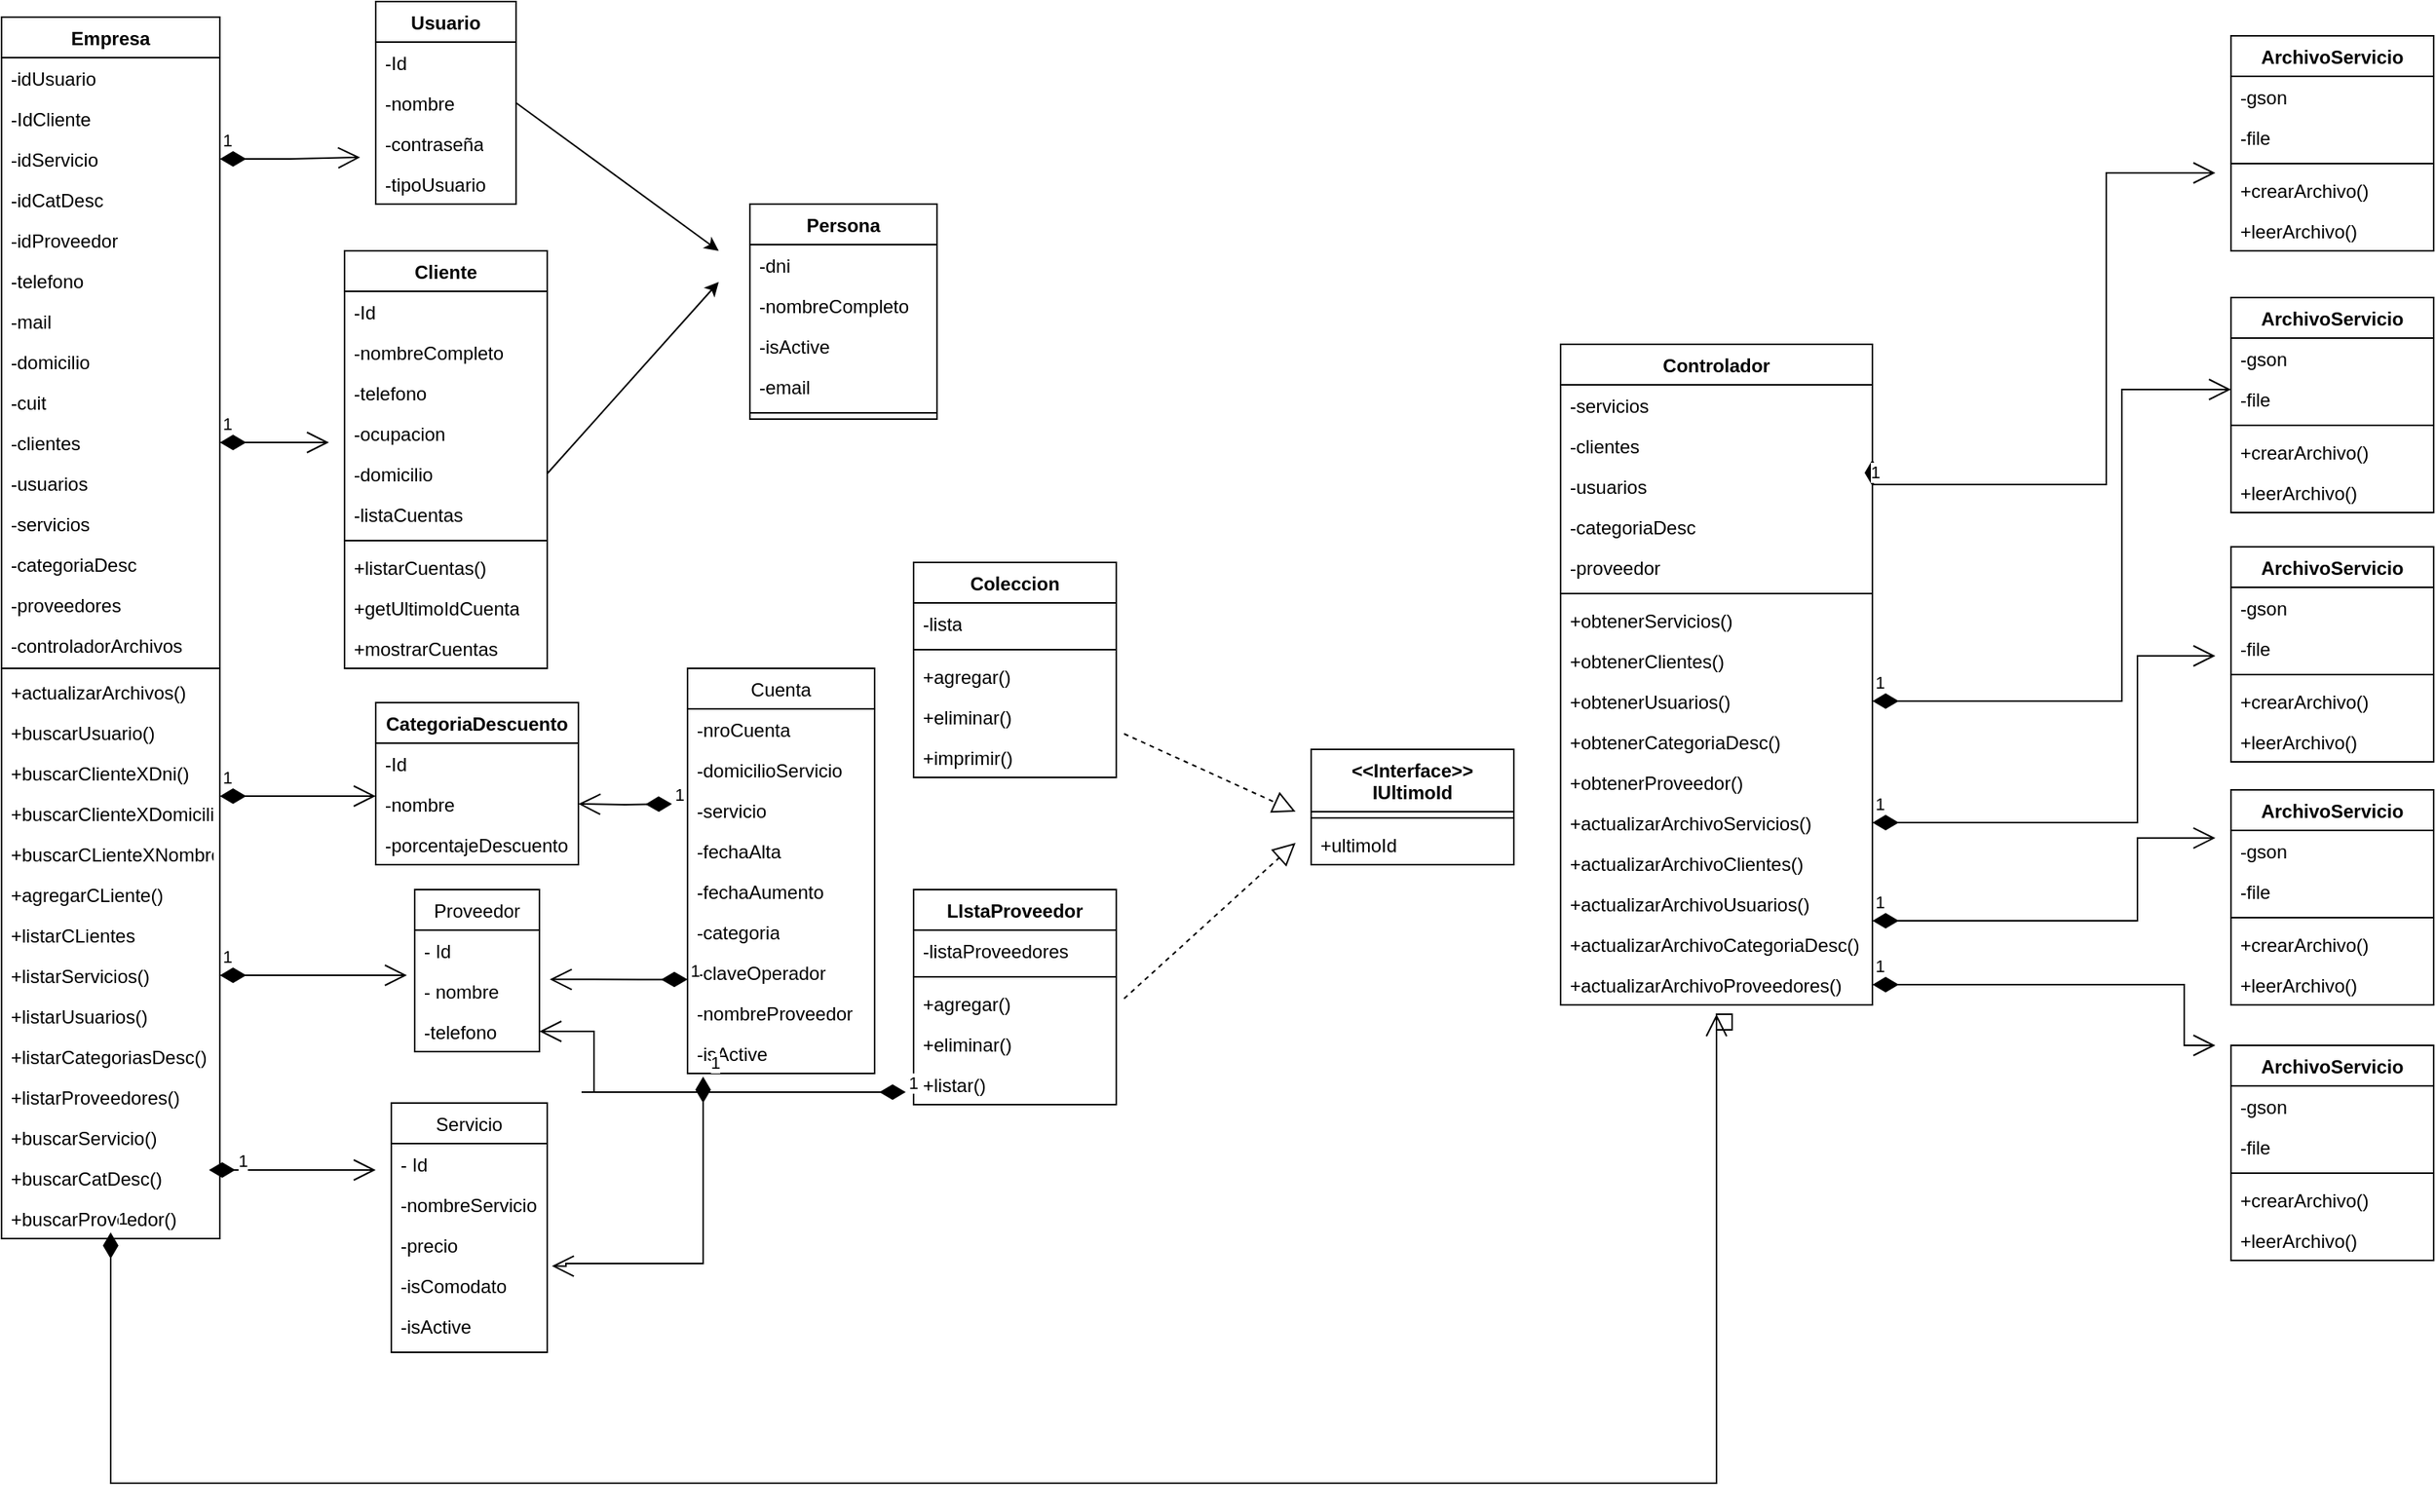 <mxfile version="21.4.0" type="device">
  <diagram id="C5RBs43oDa-KdzZeNtuy" name="Page-1">
    <mxGraphModel dx="1588" dy="1030" grid="1" gridSize="10" guides="1" tooltips="1" connect="1" arrows="1" fold="1" page="1" pageScale="1" pageWidth="100000" pageHeight="100000" math="0" shadow="0">
      <root>
        <mxCell id="WIyWlLk6GJQsqaUBKTNV-0" />
        <mxCell id="WIyWlLk6GJQsqaUBKTNV-1" parent="WIyWlLk6GJQsqaUBKTNV-0" />
        <mxCell id="zkfFHV4jXpPFQw0GAbJ--6" value="Cuenta" style="swimlane;fontStyle=0;align=center;verticalAlign=top;childLayout=stackLayout;horizontal=1;startSize=26;horizontalStack=0;resizeParent=1;resizeLast=0;collapsible=1;marginBottom=0;rounded=0;shadow=0;strokeWidth=1;" parent="WIyWlLk6GJQsqaUBKTNV-1" vertex="1">
          <mxGeometry x="540" y="448" width="120" height="260" as="geometry">
            <mxRectangle x="130" y="380" width="160" height="26" as="alternateBounds" />
          </mxGeometry>
        </mxCell>
        <mxCell id="nLyu0IKjiBoX-47Ij_ay-28" value="-nroCuenta" style="text;strokeColor=none;fillColor=none;align=left;verticalAlign=top;spacingLeft=4;spacingRight=4;overflow=hidden;rotatable=0;points=[[0,0.5],[1,0.5]];portConstraint=eastwest;whiteSpace=wrap;html=1;" parent="zkfFHV4jXpPFQw0GAbJ--6" vertex="1">
          <mxGeometry y="26" width="120" height="26" as="geometry" />
        </mxCell>
        <mxCell id="nLyu0IKjiBoX-47Ij_ay-29" value="-domicilioServicio" style="text;strokeColor=none;fillColor=none;align=left;verticalAlign=top;spacingLeft=4;spacingRight=4;overflow=hidden;rotatable=0;points=[[0,0.5],[1,0.5]];portConstraint=eastwest;whiteSpace=wrap;html=1;" parent="zkfFHV4jXpPFQw0GAbJ--6" vertex="1">
          <mxGeometry y="52" width="120" height="26" as="geometry" />
        </mxCell>
        <mxCell id="nLyu0IKjiBoX-47Ij_ay-30" value="-servicio" style="text;strokeColor=none;fillColor=none;align=left;verticalAlign=top;spacingLeft=4;spacingRight=4;overflow=hidden;rotatable=0;points=[[0,0.5],[1,0.5]];portConstraint=eastwest;whiteSpace=wrap;html=1;" parent="zkfFHV4jXpPFQw0GAbJ--6" vertex="1">
          <mxGeometry y="78" width="120" height="26" as="geometry" />
        </mxCell>
        <mxCell id="nLyu0IKjiBoX-47Ij_ay-32" value="-fechaAlta" style="text;strokeColor=none;fillColor=none;align=left;verticalAlign=top;spacingLeft=4;spacingRight=4;overflow=hidden;rotatable=0;points=[[0,0.5],[1,0.5]];portConstraint=eastwest;whiteSpace=wrap;html=1;" parent="zkfFHV4jXpPFQw0GAbJ--6" vertex="1">
          <mxGeometry y="104" width="120" height="26" as="geometry" />
        </mxCell>
        <mxCell id="nLyu0IKjiBoX-47Ij_ay-33" value="-fechaAumento" style="text;strokeColor=none;fillColor=none;align=left;verticalAlign=top;spacingLeft=4;spacingRight=4;overflow=hidden;rotatable=0;points=[[0,0.5],[1,0.5]];portConstraint=eastwest;whiteSpace=wrap;html=1;" parent="zkfFHV4jXpPFQw0GAbJ--6" vertex="1">
          <mxGeometry y="130" width="120" height="26" as="geometry" />
        </mxCell>
        <mxCell id="pLPJWiWcFlM34R7BhoHA-52" value="-categoria" style="text;strokeColor=none;fillColor=none;align=left;verticalAlign=top;spacingLeft=4;spacingRight=4;overflow=hidden;rotatable=0;points=[[0,0.5],[1,0.5]];portConstraint=eastwest;whiteSpace=wrap;html=1;" parent="zkfFHV4jXpPFQw0GAbJ--6" vertex="1">
          <mxGeometry y="156" width="120" height="26" as="geometry" />
        </mxCell>
        <mxCell id="pLPJWiWcFlM34R7BhoHA-53" value="-claveOperador" style="text;strokeColor=none;fillColor=none;align=left;verticalAlign=top;spacingLeft=4;spacingRight=4;overflow=hidden;rotatable=0;points=[[0,0.5],[1,0.5]];portConstraint=eastwest;whiteSpace=wrap;html=1;" parent="zkfFHV4jXpPFQw0GAbJ--6" vertex="1">
          <mxGeometry y="182" width="120" height="26" as="geometry" />
        </mxCell>
        <mxCell id="pLPJWiWcFlM34R7BhoHA-54" value="-nombreProveedor" style="text;strokeColor=none;fillColor=none;align=left;verticalAlign=top;spacingLeft=4;spacingRight=4;overflow=hidden;rotatable=0;points=[[0,0.5],[1,0.5]];portConstraint=eastwest;whiteSpace=wrap;html=1;" parent="zkfFHV4jXpPFQw0GAbJ--6" vertex="1">
          <mxGeometry y="208" width="120" height="26" as="geometry" />
        </mxCell>
        <mxCell id="pLPJWiWcFlM34R7BhoHA-55" value="-isActive" style="text;strokeColor=none;fillColor=none;align=left;verticalAlign=top;spacingLeft=4;spacingRight=4;overflow=hidden;rotatable=0;points=[[0,0.5],[1,0.5]];portConstraint=eastwest;whiteSpace=wrap;html=1;" parent="zkfFHV4jXpPFQw0GAbJ--6" vertex="1">
          <mxGeometry y="234" width="120" height="26" as="geometry" />
        </mxCell>
        <mxCell id="zkfFHV4jXpPFQw0GAbJ--13" value="Proveedor" style="swimlane;fontStyle=0;align=center;verticalAlign=top;childLayout=stackLayout;horizontal=1;startSize=26;horizontalStack=0;resizeParent=1;resizeLast=0;collapsible=1;marginBottom=0;rounded=0;shadow=0;strokeWidth=1;" parent="WIyWlLk6GJQsqaUBKTNV-1" vertex="1">
          <mxGeometry x="365" y="590" width="80" height="104" as="geometry">
            <mxRectangle x="170" y="220" width="170" height="26" as="alternateBounds" />
          </mxGeometry>
        </mxCell>
        <mxCell id="nLyu0IKjiBoX-47Ij_ay-50" value="- Id" style="text;strokeColor=none;fillColor=none;align=left;verticalAlign=top;spacingLeft=4;spacingRight=4;overflow=hidden;rotatable=0;points=[[0,0.5],[1,0.5]];portConstraint=eastwest;whiteSpace=wrap;html=1;" parent="zkfFHV4jXpPFQw0GAbJ--13" vertex="1">
          <mxGeometry y="26" width="80" height="26" as="geometry" />
        </mxCell>
        <mxCell id="nLyu0IKjiBoX-47Ij_ay-51" value="- nombre" style="text;strokeColor=none;fillColor=none;align=left;verticalAlign=top;spacingLeft=4;spacingRight=4;overflow=hidden;rotatable=0;points=[[0,0.5],[1,0.5]];portConstraint=eastwest;whiteSpace=wrap;html=1;" parent="zkfFHV4jXpPFQw0GAbJ--13" vertex="1">
          <mxGeometry y="52" width="80" height="26" as="geometry" />
        </mxCell>
        <mxCell id="nLyu0IKjiBoX-47Ij_ay-52" value="-telefono" style="text;strokeColor=none;fillColor=none;align=left;verticalAlign=top;spacingLeft=4;spacingRight=4;overflow=hidden;rotatable=0;points=[[0,0.5],[1,0.5]];portConstraint=eastwest;whiteSpace=wrap;html=1;" parent="zkfFHV4jXpPFQw0GAbJ--13" vertex="1">
          <mxGeometry y="78" width="80" height="26" as="geometry" />
        </mxCell>
        <mxCell id="nLyu0IKjiBoX-47Ij_ay-17" value="Persona" style="swimlane;fontStyle=1;align=center;verticalAlign=top;childLayout=stackLayout;horizontal=1;startSize=26;horizontalStack=0;resizeParent=1;resizeParentMax=0;resizeLast=0;collapsible=1;marginBottom=0;whiteSpace=wrap;html=1;" parent="WIyWlLk6GJQsqaUBKTNV-1" vertex="1">
          <mxGeometry x="580" y="150" width="120" height="138" as="geometry" />
        </mxCell>
        <mxCell id="nLyu0IKjiBoX-47Ij_ay-18" value="-dni" style="text;strokeColor=none;fillColor=none;align=left;verticalAlign=top;spacingLeft=4;spacingRight=4;overflow=hidden;rotatable=0;points=[[0,0.5],[1,0.5]];portConstraint=eastwest;whiteSpace=wrap;html=1;" parent="nLyu0IKjiBoX-47Ij_ay-17" vertex="1">
          <mxGeometry y="26" width="120" height="26" as="geometry" />
        </mxCell>
        <mxCell id="nLyu0IKjiBoX-47Ij_ay-27" value="-nombreCompleto" style="text;strokeColor=none;fillColor=none;align=left;verticalAlign=top;spacingLeft=4;spacingRight=4;overflow=hidden;rotatable=0;points=[[0,0.5],[1,0.5]];portConstraint=eastwest;whiteSpace=wrap;html=1;" parent="nLyu0IKjiBoX-47Ij_ay-17" vertex="1">
          <mxGeometry y="52" width="120" height="26" as="geometry" />
        </mxCell>
        <mxCell id="nLyu0IKjiBoX-47Ij_ay-21" value="-isActive" style="text;strokeColor=none;fillColor=none;align=left;verticalAlign=top;spacingLeft=4;spacingRight=4;overflow=hidden;rotatable=0;points=[[0,0.5],[1,0.5]];portConstraint=eastwest;whiteSpace=wrap;html=1;" parent="nLyu0IKjiBoX-47Ij_ay-17" vertex="1">
          <mxGeometry y="78" width="120" height="26" as="geometry" />
        </mxCell>
        <mxCell id="nLyu0IKjiBoX-47Ij_ay-22" value="-email" style="text;strokeColor=none;fillColor=none;align=left;verticalAlign=top;spacingLeft=4;spacingRight=4;overflow=hidden;rotatable=0;points=[[0,0.5],[1,0.5]];portConstraint=eastwest;whiteSpace=wrap;html=1;" parent="nLyu0IKjiBoX-47Ij_ay-17" vertex="1">
          <mxGeometry y="104" width="120" height="26" as="geometry" />
        </mxCell>
        <mxCell id="nLyu0IKjiBoX-47Ij_ay-19" value="" style="line;strokeWidth=1;fillColor=none;align=left;verticalAlign=middle;spacingTop=-1;spacingLeft=3;spacingRight=3;rotatable=0;labelPosition=right;points=[];portConstraint=eastwest;strokeColor=inherit;" parent="nLyu0IKjiBoX-47Ij_ay-17" vertex="1">
          <mxGeometry y="130" width="120" height="8" as="geometry" />
        </mxCell>
        <mxCell id="nLyu0IKjiBoX-47Ij_ay-54" value="Empresa" style="swimlane;fontStyle=1;align=center;verticalAlign=top;childLayout=stackLayout;horizontal=1;startSize=26;horizontalStack=0;resizeParent=1;resizeParentMax=0;resizeLast=0;collapsible=1;marginBottom=0;whiteSpace=wrap;html=1;" parent="WIyWlLk6GJQsqaUBKTNV-1" vertex="1">
          <mxGeometry x="100" y="30" width="140" height="784" as="geometry" />
        </mxCell>
        <mxCell id="nLyu0IKjiBoX-47Ij_ay-55" value="-idUsuario" style="text;strokeColor=none;fillColor=none;align=left;verticalAlign=top;spacingLeft=4;spacingRight=4;overflow=hidden;rotatable=0;points=[[0,0.5],[1,0.5]];portConstraint=eastwest;whiteSpace=wrap;html=1;" parent="nLyu0IKjiBoX-47Ij_ay-54" vertex="1">
          <mxGeometry y="26" width="140" height="26" as="geometry" />
        </mxCell>
        <mxCell id="nLyu0IKjiBoX-47Ij_ay-57" value="-IdCliente" style="text;strokeColor=none;fillColor=none;align=left;verticalAlign=top;spacingLeft=4;spacingRight=4;overflow=hidden;rotatable=0;points=[[0,0.5],[1,0.5]];portConstraint=eastwest;whiteSpace=wrap;html=1;" parent="nLyu0IKjiBoX-47Ij_ay-54" vertex="1">
          <mxGeometry y="52" width="140" height="26" as="geometry" />
        </mxCell>
        <mxCell id="nLyu0IKjiBoX-47Ij_ay-58" value="-idServicio" style="text;strokeColor=none;fillColor=none;align=left;verticalAlign=top;spacingLeft=4;spacingRight=4;overflow=hidden;rotatable=0;points=[[0,0.5],[1,0.5]];portConstraint=eastwest;whiteSpace=wrap;html=1;" parent="nLyu0IKjiBoX-47Ij_ay-54" vertex="1">
          <mxGeometry y="78" width="140" height="26" as="geometry" />
        </mxCell>
        <mxCell id="nLyu0IKjiBoX-47Ij_ay-60" value="-idCatDesc" style="text;strokeColor=none;fillColor=none;align=left;verticalAlign=top;spacingLeft=4;spacingRight=4;overflow=hidden;rotatable=0;points=[[0,0.5],[1,0.5]];portConstraint=eastwest;whiteSpace=wrap;html=1;" parent="nLyu0IKjiBoX-47Ij_ay-54" vertex="1">
          <mxGeometry y="104" width="140" height="26" as="geometry" />
        </mxCell>
        <mxCell id="nLyu0IKjiBoX-47Ij_ay-61" value="-idProveedor" style="text;strokeColor=none;fillColor=none;align=left;verticalAlign=top;spacingLeft=4;spacingRight=4;overflow=hidden;rotatable=0;points=[[0,0.5],[1,0.5]];portConstraint=eastwest;whiteSpace=wrap;html=1;" parent="nLyu0IKjiBoX-47Ij_ay-54" vertex="1">
          <mxGeometry y="130" width="140" height="26" as="geometry" />
        </mxCell>
        <mxCell id="pLPJWiWcFlM34R7BhoHA-1" value="-telefono" style="text;strokeColor=none;fillColor=none;align=left;verticalAlign=top;spacingLeft=4;spacingRight=4;overflow=hidden;rotatable=0;points=[[0,0.5],[1,0.5]];portConstraint=eastwest;whiteSpace=wrap;html=1;" parent="nLyu0IKjiBoX-47Ij_ay-54" vertex="1">
          <mxGeometry y="156" width="140" height="26" as="geometry" />
        </mxCell>
        <mxCell id="pLPJWiWcFlM34R7BhoHA-2" value="-mail" style="text;strokeColor=none;fillColor=none;align=left;verticalAlign=top;spacingLeft=4;spacingRight=4;overflow=hidden;rotatable=0;points=[[0,0.5],[1,0.5]];portConstraint=eastwest;whiteSpace=wrap;html=1;" parent="nLyu0IKjiBoX-47Ij_ay-54" vertex="1">
          <mxGeometry y="182" width="140" height="26" as="geometry" />
        </mxCell>
        <mxCell id="pLPJWiWcFlM34R7BhoHA-3" value="-domicilio" style="text;strokeColor=none;fillColor=none;align=left;verticalAlign=top;spacingLeft=4;spacingRight=4;overflow=hidden;rotatable=0;points=[[0,0.5],[1,0.5]];portConstraint=eastwest;whiteSpace=wrap;html=1;" parent="nLyu0IKjiBoX-47Ij_ay-54" vertex="1">
          <mxGeometry y="208" width="140" height="26" as="geometry" />
        </mxCell>
        <mxCell id="pLPJWiWcFlM34R7BhoHA-4" value="-cuit" style="text;strokeColor=none;fillColor=none;align=left;verticalAlign=top;spacingLeft=4;spacingRight=4;overflow=hidden;rotatable=0;points=[[0,0.5],[1,0.5]];portConstraint=eastwest;whiteSpace=wrap;html=1;" parent="nLyu0IKjiBoX-47Ij_ay-54" vertex="1">
          <mxGeometry y="234" width="140" height="26" as="geometry" />
        </mxCell>
        <mxCell id="pLPJWiWcFlM34R7BhoHA-5" value="-clientes" style="text;strokeColor=none;fillColor=none;align=left;verticalAlign=top;spacingLeft=4;spacingRight=4;overflow=hidden;rotatable=0;points=[[0,0.5],[1,0.5]];portConstraint=eastwest;whiteSpace=wrap;html=1;" parent="nLyu0IKjiBoX-47Ij_ay-54" vertex="1">
          <mxGeometry y="260" width="140" height="26" as="geometry" />
        </mxCell>
        <mxCell id="pLPJWiWcFlM34R7BhoHA-6" value="-usuarios" style="text;strokeColor=none;fillColor=none;align=left;verticalAlign=top;spacingLeft=4;spacingRight=4;overflow=hidden;rotatable=0;points=[[0,0.5],[1,0.5]];portConstraint=eastwest;whiteSpace=wrap;html=1;" parent="nLyu0IKjiBoX-47Ij_ay-54" vertex="1">
          <mxGeometry y="286" width="140" height="26" as="geometry" />
        </mxCell>
        <mxCell id="pLPJWiWcFlM34R7BhoHA-7" value="-servicios" style="text;strokeColor=none;fillColor=none;align=left;verticalAlign=top;spacingLeft=4;spacingRight=4;overflow=hidden;rotatable=0;points=[[0,0.5],[1,0.5]];portConstraint=eastwest;whiteSpace=wrap;html=1;" parent="nLyu0IKjiBoX-47Ij_ay-54" vertex="1">
          <mxGeometry y="312" width="140" height="26" as="geometry" />
        </mxCell>
        <mxCell id="pLPJWiWcFlM34R7BhoHA-8" value="-categoriaDesc" style="text;strokeColor=none;fillColor=none;align=left;verticalAlign=top;spacingLeft=4;spacingRight=4;overflow=hidden;rotatable=0;points=[[0,0.5],[1,0.5]];portConstraint=eastwest;whiteSpace=wrap;html=1;" parent="nLyu0IKjiBoX-47Ij_ay-54" vertex="1">
          <mxGeometry y="338" width="140" height="26" as="geometry" />
        </mxCell>
        <mxCell id="pLPJWiWcFlM34R7BhoHA-9" value="-proveedores" style="text;strokeColor=none;fillColor=none;align=left;verticalAlign=top;spacingLeft=4;spacingRight=4;overflow=hidden;rotatable=0;points=[[0,0.5],[1,0.5]];portConstraint=eastwest;whiteSpace=wrap;html=1;" parent="nLyu0IKjiBoX-47Ij_ay-54" vertex="1">
          <mxGeometry y="364" width="140" height="26" as="geometry" />
        </mxCell>
        <mxCell id="pLPJWiWcFlM34R7BhoHA-10" value="-controladorArchivos" style="text;strokeColor=none;fillColor=none;align=left;verticalAlign=top;spacingLeft=4;spacingRight=4;overflow=hidden;rotatable=0;points=[[0,0.5],[1,0.5]];portConstraint=eastwest;whiteSpace=wrap;html=1;" parent="nLyu0IKjiBoX-47Ij_ay-54" vertex="1">
          <mxGeometry y="390" width="140" height="26" as="geometry" />
        </mxCell>
        <mxCell id="nLyu0IKjiBoX-47Ij_ay-63" value="" style="line;strokeWidth=1;fillColor=none;align=left;verticalAlign=middle;spacingTop=-1;spacingLeft=3;spacingRight=3;rotatable=0;labelPosition=right;points=[];portConstraint=eastwest;strokeColor=inherit;" parent="nLyu0IKjiBoX-47Ij_ay-54" vertex="1">
          <mxGeometry y="416" width="140" height="4" as="geometry" />
        </mxCell>
        <mxCell id="nLyu0IKjiBoX-47Ij_ay-64" value="+actualizarArchivos()" style="text;strokeColor=none;fillColor=none;align=left;verticalAlign=top;spacingLeft=4;spacingRight=4;overflow=hidden;rotatable=0;points=[[0,0.5],[1,0.5]];portConstraint=eastwest;whiteSpace=wrap;html=1;" parent="nLyu0IKjiBoX-47Ij_ay-54" vertex="1">
          <mxGeometry y="420" width="140" height="26" as="geometry" />
        </mxCell>
        <mxCell id="pLPJWiWcFlM34R7BhoHA-11" value="+buscarUsuario()" style="text;strokeColor=none;fillColor=none;align=left;verticalAlign=top;spacingLeft=4;spacingRight=4;overflow=hidden;rotatable=0;points=[[0,0.5],[1,0.5]];portConstraint=eastwest;whiteSpace=wrap;html=1;" parent="nLyu0IKjiBoX-47Ij_ay-54" vertex="1">
          <mxGeometry y="446" width="140" height="26" as="geometry" />
        </mxCell>
        <mxCell id="pLPJWiWcFlM34R7BhoHA-12" value="+buscarClienteXDni()" style="text;strokeColor=none;fillColor=none;align=left;verticalAlign=top;spacingLeft=4;spacingRight=4;overflow=hidden;rotatable=0;points=[[0,0.5],[1,0.5]];portConstraint=eastwest;whiteSpace=wrap;html=1;" parent="nLyu0IKjiBoX-47Ij_ay-54" vertex="1">
          <mxGeometry y="472" width="140" height="26" as="geometry" />
        </mxCell>
        <mxCell id="pLPJWiWcFlM34R7BhoHA-13" value="+buscarClienteXDomicilio()" style="text;strokeColor=none;fillColor=none;align=left;verticalAlign=top;spacingLeft=4;spacingRight=4;overflow=hidden;rotatable=0;points=[[0,0.5],[1,0.5]];portConstraint=eastwest;whiteSpace=wrap;html=1;" parent="nLyu0IKjiBoX-47Ij_ay-54" vertex="1">
          <mxGeometry y="498" width="140" height="26" as="geometry" />
        </mxCell>
        <mxCell id="pLPJWiWcFlM34R7BhoHA-14" value="+buscarCLienteXNombre()" style="text;strokeColor=none;fillColor=none;align=left;verticalAlign=top;spacingLeft=4;spacingRight=4;overflow=hidden;rotatable=0;points=[[0,0.5],[1,0.5]];portConstraint=eastwest;whiteSpace=wrap;html=1;" parent="nLyu0IKjiBoX-47Ij_ay-54" vertex="1">
          <mxGeometry y="524" width="140" height="26" as="geometry" />
        </mxCell>
        <mxCell id="pLPJWiWcFlM34R7BhoHA-15" value="+agregarCLiente()" style="text;strokeColor=none;fillColor=none;align=left;verticalAlign=top;spacingLeft=4;spacingRight=4;overflow=hidden;rotatable=0;points=[[0,0.5],[1,0.5]];portConstraint=eastwest;whiteSpace=wrap;html=1;" parent="nLyu0IKjiBoX-47Ij_ay-54" vertex="1">
          <mxGeometry y="550" width="140" height="26" as="geometry" />
        </mxCell>
        <mxCell id="pLPJWiWcFlM34R7BhoHA-16" value="+listarCLientes" style="text;strokeColor=none;fillColor=none;align=left;verticalAlign=top;spacingLeft=4;spacingRight=4;overflow=hidden;rotatable=0;points=[[0,0.5],[1,0.5]];portConstraint=eastwest;whiteSpace=wrap;html=1;" parent="nLyu0IKjiBoX-47Ij_ay-54" vertex="1">
          <mxGeometry y="576" width="140" height="26" as="geometry" />
        </mxCell>
        <mxCell id="pLPJWiWcFlM34R7BhoHA-17" value="+listarServicios()" style="text;strokeColor=none;fillColor=none;align=left;verticalAlign=top;spacingLeft=4;spacingRight=4;overflow=hidden;rotatable=0;points=[[0,0.5],[1,0.5]];portConstraint=eastwest;whiteSpace=wrap;html=1;" parent="nLyu0IKjiBoX-47Ij_ay-54" vertex="1">
          <mxGeometry y="602" width="140" height="26" as="geometry" />
        </mxCell>
        <mxCell id="pLPJWiWcFlM34R7BhoHA-18" value="+listarUsuarios()" style="text;strokeColor=none;fillColor=none;align=left;verticalAlign=top;spacingLeft=4;spacingRight=4;overflow=hidden;rotatable=0;points=[[0,0.5],[1,0.5]];portConstraint=eastwest;whiteSpace=wrap;html=1;" parent="nLyu0IKjiBoX-47Ij_ay-54" vertex="1">
          <mxGeometry y="628" width="140" height="26" as="geometry" />
        </mxCell>
        <mxCell id="pLPJWiWcFlM34R7BhoHA-19" value="+listarCategoriasDesc()" style="text;strokeColor=none;fillColor=none;align=left;verticalAlign=top;spacingLeft=4;spacingRight=4;overflow=hidden;rotatable=0;points=[[0,0.5],[1,0.5]];portConstraint=eastwest;whiteSpace=wrap;html=1;" parent="nLyu0IKjiBoX-47Ij_ay-54" vertex="1">
          <mxGeometry y="654" width="140" height="26" as="geometry" />
        </mxCell>
        <mxCell id="pLPJWiWcFlM34R7BhoHA-20" value="+listarProveedores()" style="text;strokeColor=none;fillColor=none;align=left;verticalAlign=top;spacingLeft=4;spacingRight=4;overflow=hidden;rotatable=0;points=[[0,0.5],[1,0.5]];portConstraint=eastwest;whiteSpace=wrap;html=1;" parent="nLyu0IKjiBoX-47Ij_ay-54" vertex="1">
          <mxGeometry y="680" width="140" height="26" as="geometry" />
        </mxCell>
        <mxCell id="pLPJWiWcFlM34R7BhoHA-21" value="+buscarServicio()" style="text;strokeColor=none;fillColor=none;align=left;verticalAlign=top;spacingLeft=4;spacingRight=4;overflow=hidden;rotatable=0;points=[[0,0.5],[1,0.5]];portConstraint=eastwest;whiteSpace=wrap;html=1;" parent="nLyu0IKjiBoX-47Ij_ay-54" vertex="1">
          <mxGeometry y="706" width="140" height="26" as="geometry" />
        </mxCell>
        <mxCell id="pLPJWiWcFlM34R7BhoHA-22" value="+buscarCatDesc()" style="text;strokeColor=none;fillColor=none;align=left;verticalAlign=top;spacingLeft=4;spacingRight=4;overflow=hidden;rotatable=0;points=[[0,0.5],[1,0.5]];portConstraint=eastwest;whiteSpace=wrap;html=1;" parent="nLyu0IKjiBoX-47Ij_ay-54" vertex="1">
          <mxGeometry y="732" width="140" height="26" as="geometry" />
        </mxCell>
        <mxCell id="pLPJWiWcFlM34R7BhoHA-23" value="+buscarProveedor()" style="text;strokeColor=none;fillColor=none;align=left;verticalAlign=top;spacingLeft=4;spacingRight=4;overflow=hidden;rotatable=0;points=[[0,0.5],[1,0.5]];portConstraint=eastwest;whiteSpace=wrap;html=1;" parent="nLyu0IKjiBoX-47Ij_ay-54" vertex="1">
          <mxGeometry y="758" width="140" height="26" as="geometry" />
        </mxCell>
        <mxCell id="nLyu0IKjiBoX-47Ij_ay-69" value="Servicio" style="swimlane;fontStyle=0;align=center;verticalAlign=top;childLayout=stackLayout;horizontal=1;startSize=26;horizontalStack=0;resizeParent=1;resizeLast=0;collapsible=1;marginBottom=0;rounded=0;shadow=0;strokeWidth=1;" parent="WIyWlLk6GJQsqaUBKTNV-1" vertex="1">
          <mxGeometry x="350" y="727" width="100" height="160" as="geometry">
            <mxRectangle x="170" y="220" width="170" height="26" as="alternateBounds" />
          </mxGeometry>
        </mxCell>
        <mxCell id="nLyu0IKjiBoX-47Ij_ay-70" value="- Id" style="text;strokeColor=none;fillColor=none;align=left;verticalAlign=top;spacingLeft=4;spacingRight=4;overflow=hidden;rotatable=0;points=[[0,0.5],[1,0.5]];portConstraint=eastwest;whiteSpace=wrap;html=1;" parent="nLyu0IKjiBoX-47Ij_ay-69" vertex="1">
          <mxGeometry y="26" width="100" height="26" as="geometry" />
        </mxCell>
        <mxCell id="nLyu0IKjiBoX-47Ij_ay-71" value="-nombreServicio" style="text;strokeColor=none;fillColor=none;align=left;verticalAlign=top;spacingLeft=4;spacingRight=4;overflow=hidden;rotatable=0;points=[[0,0.5],[1,0.5]];portConstraint=eastwest;whiteSpace=wrap;html=1;" parent="nLyu0IKjiBoX-47Ij_ay-69" vertex="1">
          <mxGeometry y="52" width="100" height="26" as="geometry" />
        </mxCell>
        <mxCell id="nLyu0IKjiBoX-47Ij_ay-72" value="-precio" style="text;strokeColor=none;fillColor=none;align=left;verticalAlign=top;spacingLeft=4;spacingRight=4;overflow=hidden;rotatable=0;points=[[0,0.5],[1,0.5]];portConstraint=eastwest;whiteSpace=wrap;html=1;" parent="nLyu0IKjiBoX-47Ij_ay-69" vertex="1">
          <mxGeometry y="78" width="100" height="26" as="geometry" />
        </mxCell>
        <mxCell id="nLyu0IKjiBoX-47Ij_ay-73" value="-isComodato" style="text;strokeColor=none;fillColor=none;align=left;verticalAlign=top;spacingLeft=4;spacingRight=4;overflow=hidden;rotatable=0;points=[[0,0.5],[1,0.5]];portConstraint=eastwest;whiteSpace=wrap;html=1;" parent="nLyu0IKjiBoX-47Ij_ay-69" vertex="1">
          <mxGeometry y="104" width="100" height="26" as="geometry" />
        </mxCell>
        <mxCell id="nLyu0IKjiBoX-47Ij_ay-82" value="-isActive" style="text;strokeColor=none;fillColor=none;align=left;verticalAlign=top;spacingLeft=4;spacingRight=4;overflow=hidden;rotatable=0;points=[[0,0.5],[1,0.5]];portConstraint=eastwest;whiteSpace=wrap;html=1;" parent="nLyu0IKjiBoX-47Ij_ay-69" vertex="1">
          <mxGeometry y="130" width="100" height="26" as="geometry" />
        </mxCell>
        <mxCell id="pLPJWiWcFlM34R7BhoHA-26" value="Cliente" style="swimlane;fontStyle=1;align=center;verticalAlign=top;childLayout=stackLayout;horizontal=1;startSize=26;horizontalStack=0;resizeParent=1;resizeParentMax=0;resizeLast=0;collapsible=1;marginBottom=0;whiteSpace=wrap;html=1;" parent="WIyWlLk6GJQsqaUBKTNV-1" vertex="1">
          <mxGeometry x="320" y="180" width="130" height="268" as="geometry" />
        </mxCell>
        <mxCell id="pLPJWiWcFlM34R7BhoHA-27" value="-Id" style="text;strokeColor=none;fillColor=none;align=left;verticalAlign=top;spacingLeft=4;spacingRight=4;overflow=hidden;rotatable=0;points=[[0,0.5],[1,0.5]];portConstraint=eastwest;whiteSpace=wrap;html=1;" parent="pLPJWiWcFlM34R7BhoHA-26" vertex="1">
          <mxGeometry y="26" width="130" height="26" as="geometry" />
        </mxCell>
        <mxCell id="pLPJWiWcFlM34R7BhoHA-28" value="-nombreCompleto" style="text;strokeColor=none;fillColor=none;align=left;verticalAlign=top;spacingLeft=4;spacingRight=4;overflow=hidden;rotatable=0;points=[[0,0.5],[1,0.5]];portConstraint=eastwest;whiteSpace=wrap;html=1;" parent="pLPJWiWcFlM34R7BhoHA-26" vertex="1">
          <mxGeometry y="52" width="130" height="26" as="geometry" />
        </mxCell>
        <mxCell id="pLPJWiWcFlM34R7BhoHA-29" value="-telefono" style="text;strokeColor=none;fillColor=none;align=left;verticalAlign=top;spacingLeft=4;spacingRight=4;overflow=hidden;rotatable=0;points=[[0,0.5],[1,0.5]];portConstraint=eastwest;whiteSpace=wrap;html=1;" parent="pLPJWiWcFlM34R7BhoHA-26" vertex="1">
          <mxGeometry y="78" width="130" height="26" as="geometry" />
        </mxCell>
        <mxCell id="pLPJWiWcFlM34R7BhoHA-30" value="-ocupacion" style="text;strokeColor=none;fillColor=none;align=left;verticalAlign=top;spacingLeft=4;spacingRight=4;overflow=hidden;rotatable=0;points=[[0,0.5],[1,0.5]];portConstraint=eastwest;whiteSpace=wrap;html=1;" parent="pLPJWiWcFlM34R7BhoHA-26" vertex="1">
          <mxGeometry y="104" width="130" height="26" as="geometry" />
        </mxCell>
        <mxCell id="pLPJWiWcFlM34R7BhoHA-31" value="-domicilio" style="text;strokeColor=none;fillColor=none;align=left;verticalAlign=top;spacingLeft=4;spacingRight=4;overflow=hidden;rotatable=0;points=[[0,0.5],[1,0.5]];portConstraint=eastwest;whiteSpace=wrap;html=1;" parent="pLPJWiWcFlM34R7BhoHA-26" vertex="1">
          <mxGeometry y="130" width="130" height="26" as="geometry" />
        </mxCell>
        <mxCell id="pLPJWiWcFlM34R7BhoHA-32" value="-listaCuentas" style="text;strokeColor=none;fillColor=none;align=left;verticalAlign=top;spacingLeft=4;spacingRight=4;overflow=hidden;rotatable=0;points=[[0,0.5],[1,0.5]];portConstraint=eastwest;whiteSpace=wrap;html=1;" parent="pLPJWiWcFlM34R7BhoHA-26" vertex="1">
          <mxGeometry y="156" width="130" height="26" as="geometry" />
        </mxCell>
        <mxCell id="pLPJWiWcFlM34R7BhoHA-36" value="" style="line;strokeWidth=1;fillColor=none;align=left;verticalAlign=middle;spacingTop=-1;spacingLeft=3;spacingRight=3;rotatable=0;labelPosition=right;points=[];portConstraint=eastwest;strokeColor=inherit;" parent="pLPJWiWcFlM34R7BhoHA-26" vertex="1">
          <mxGeometry y="182" width="130" height="8" as="geometry" />
        </mxCell>
        <mxCell id="pLPJWiWcFlM34R7BhoHA-37" value="+listarCuentas()" style="text;strokeColor=none;fillColor=none;align=left;verticalAlign=top;spacingLeft=4;spacingRight=4;overflow=hidden;rotatable=0;points=[[0,0.5],[1,0.5]];portConstraint=eastwest;whiteSpace=wrap;html=1;" parent="pLPJWiWcFlM34R7BhoHA-26" vertex="1">
          <mxGeometry y="190" width="130" height="26" as="geometry" />
        </mxCell>
        <mxCell id="pLPJWiWcFlM34R7BhoHA-38" value="+getUltimoIdCuenta" style="text;strokeColor=none;fillColor=none;align=left;verticalAlign=top;spacingLeft=4;spacingRight=4;overflow=hidden;rotatable=0;points=[[0,0.5],[1,0.5]];portConstraint=eastwest;whiteSpace=wrap;html=1;" parent="pLPJWiWcFlM34R7BhoHA-26" vertex="1">
          <mxGeometry y="216" width="130" height="26" as="geometry" />
        </mxCell>
        <mxCell id="pLPJWiWcFlM34R7BhoHA-39" value="+mostrarCuentas" style="text;strokeColor=none;fillColor=none;align=left;verticalAlign=top;spacingLeft=4;spacingRight=4;overflow=hidden;rotatable=0;points=[[0,0.5],[1,0.5]];portConstraint=eastwest;whiteSpace=wrap;html=1;" parent="pLPJWiWcFlM34R7BhoHA-26" vertex="1">
          <mxGeometry y="242" width="130" height="26" as="geometry" />
        </mxCell>
        <mxCell id="pLPJWiWcFlM34R7BhoHA-41" value="Usuario" style="swimlane;fontStyle=1;align=center;verticalAlign=top;childLayout=stackLayout;horizontal=1;startSize=26;horizontalStack=0;resizeParent=1;resizeParentMax=0;resizeLast=0;collapsible=1;marginBottom=0;whiteSpace=wrap;html=1;" parent="WIyWlLk6GJQsqaUBKTNV-1" vertex="1">
          <mxGeometry x="340" y="20" width="90" height="130" as="geometry" />
        </mxCell>
        <mxCell id="pLPJWiWcFlM34R7BhoHA-42" value="-Id" style="text;strokeColor=none;fillColor=none;align=left;verticalAlign=top;spacingLeft=4;spacingRight=4;overflow=hidden;rotatable=0;points=[[0,0.5],[1,0.5]];portConstraint=eastwest;whiteSpace=wrap;html=1;" parent="pLPJWiWcFlM34R7BhoHA-41" vertex="1">
          <mxGeometry y="26" width="90" height="26" as="geometry" />
        </mxCell>
        <mxCell id="pLPJWiWcFlM34R7BhoHA-43" value="-nombre" style="text;strokeColor=none;fillColor=none;align=left;verticalAlign=top;spacingLeft=4;spacingRight=4;overflow=hidden;rotatable=0;points=[[0,0.5],[1,0.5]];portConstraint=eastwest;whiteSpace=wrap;html=1;" parent="pLPJWiWcFlM34R7BhoHA-41" vertex="1">
          <mxGeometry y="52" width="90" height="26" as="geometry" />
        </mxCell>
        <mxCell id="pLPJWiWcFlM34R7BhoHA-44" value="-contraseña" style="text;strokeColor=none;fillColor=none;align=left;verticalAlign=top;spacingLeft=4;spacingRight=4;overflow=hidden;rotatable=0;points=[[0,0.5],[1,0.5]];portConstraint=eastwest;whiteSpace=wrap;html=1;" parent="pLPJWiWcFlM34R7BhoHA-41" vertex="1">
          <mxGeometry y="78" width="90" height="26" as="geometry" />
        </mxCell>
        <mxCell id="pLPJWiWcFlM34R7BhoHA-45" value="-tipoUsuario" style="text;strokeColor=none;fillColor=none;align=left;verticalAlign=top;spacingLeft=4;spacingRight=4;overflow=hidden;rotatable=0;points=[[0,0.5],[1,0.5]];portConstraint=eastwest;whiteSpace=wrap;html=1;" parent="pLPJWiWcFlM34R7BhoHA-41" vertex="1">
          <mxGeometry y="104" width="90" height="26" as="geometry" />
        </mxCell>
        <mxCell id="pLPJWiWcFlM34R7BhoHA-57" value="CategoriaDescuento" style="swimlane;fontStyle=1;align=center;verticalAlign=top;childLayout=stackLayout;horizontal=1;startSize=26;horizontalStack=0;resizeParent=1;resizeParentMax=0;resizeLast=0;collapsible=1;marginBottom=0;whiteSpace=wrap;html=1;" parent="WIyWlLk6GJQsqaUBKTNV-1" vertex="1">
          <mxGeometry x="340" y="470" width="130" height="104" as="geometry" />
        </mxCell>
        <mxCell id="pLPJWiWcFlM34R7BhoHA-58" value="-Id" style="text;strokeColor=none;fillColor=none;align=left;verticalAlign=top;spacingLeft=4;spacingRight=4;overflow=hidden;rotatable=0;points=[[0,0.5],[1,0.5]];portConstraint=eastwest;whiteSpace=wrap;html=1;" parent="pLPJWiWcFlM34R7BhoHA-57" vertex="1">
          <mxGeometry y="26" width="130" height="26" as="geometry" />
        </mxCell>
        <mxCell id="pLPJWiWcFlM34R7BhoHA-59" value="-nombre" style="text;strokeColor=none;fillColor=none;align=left;verticalAlign=top;spacingLeft=4;spacingRight=4;overflow=hidden;rotatable=0;points=[[0,0.5],[1,0.5]];portConstraint=eastwest;whiteSpace=wrap;html=1;" parent="pLPJWiWcFlM34R7BhoHA-57" vertex="1">
          <mxGeometry y="52" width="130" height="26" as="geometry" />
        </mxCell>
        <mxCell id="pLPJWiWcFlM34R7BhoHA-60" value="-porcentajeDescuento" style="text;strokeColor=none;fillColor=none;align=left;verticalAlign=top;spacingLeft=4;spacingRight=4;overflow=hidden;rotatable=0;points=[[0,0.5],[1,0.5]];portConstraint=eastwest;whiteSpace=wrap;html=1;" parent="pLPJWiWcFlM34R7BhoHA-57" vertex="1">
          <mxGeometry y="78" width="130" height="26" as="geometry" />
        </mxCell>
        <mxCell id="go3KdNB7fxWFYiRTEddW-12" value="Coleccion" style="swimlane;fontStyle=1;align=center;verticalAlign=top;childLayout=stackLayout;horizontal=1;startSize=26;horizontalStack=0;resizeParent=1;resizeParentMax=0;resizeLast=0;collapsible=1;marginBottom=0;whiteSpace=wrap;html=1;" vertex="1" parent="WIyWlLk6GJQsqaUBKTNV-1">
          <mxGeometry x="685" y="380" width="130" height="138" as="geometry" />
        </mxCell>
        <mxCell id="go3KdNB7fxWFYiRTEddW-13" value="-lista" style="text;strokeColor=none;fillColor=none;align=left;verticalAlign=top;spacingLeft=4;spacingRight=4;overflow=hidden;rotatable=0;points=[[0,0.5],[1,0.5]];portConstraint=eastwest;whiteSpace=wrap;html=1;" vertex="1" parent="go3KdNB7fxWFYiRTEddW-12">
          <mxGeometry y="26" width="130" height="26" as="geometry" />
        </mxCell>
        <mxCell id="go3KdNB7fxWFYiRTEddW-19" value="" style="line;strokeWidth=1;fillColor=none;align=left;verticalAlign=middle;spacingTop=-1;spacingLeft=3;spacingRight=3;rotatable=0;labelPosition=right;points=[];portConstraint=eastwest;strokeColor=inherit;" vertex="1" parent="go3KdNB7fxWFYiRTEddW-12">
          <mxGeometry y="52" width="130" height="8" as="geometry" />
        </mxCell>
        <mxCell id="go3KdNB7fxWFYiRTEddW-20" value="+agregar()" style="text;strokeColor=none;fillColor=none;align=left;verticalAlign=top;spacingLeft=4;spacingRight=4;overflow=hidden;rotatable=0;points=[[0,0.5],[1,0.5]];portConstraint=eastwest;whiteSpace=wrap;html=1;" vertex="1" parent="go3KdNB7fxWFYiRTEddW-12">
          <mxGeometry y="60" width="130" height="26" as="geometry" />
        </mxCell>
        <mxCell id="go3KdNB7fxWFYiRTEddW-21" value="+eliminar()" style="text;strokeColor=none;fillColor=none;align=left;verticalAlign=top;spacingLeft=4;spacingRight=4;overflow=hidden;rotatable=0;points=[[0,0.5],[1,0.5]];portConstraint=eastwest;whiteSpace=wrap;html=1;" vertex="1" parent="go3KdNB7fxWFYiRTEddW-12">
          <mxGeometry y="86" width="130" height="26" as="geometry" />
        </mxCell>
        <mxCell id="go3KdNB7fxWFYiRTEddW-22" value="+imprimir()" style="text;strokeColor=none;fillColor=none;align=left;verticalAlign=top;spacingLeft=4;spacingRight=4;overflow=hidden;rotatable=0;points=[[0,0.5],[1,0.5]];portConstraint=eastwest;whiteSpace=wrap;html=1;" vertex="1" parent="go3KdNB7fxWFYiRTEddW-12">
          <mxGeometry y="112" width="130" height="26" as="geometry" />
        </mxCell>
        <mxCell id="go3KdNB7fxWFYiRTEddW-23" value="LIstaProveedor" style="swimlane;fontStyle=1;align=center;verticalAlign=top;childLayout=stackLayout;horizontal=1;startSize=26;horizontalStack=0;resizeParent=1;resizeParentMax=0;resizeLast=0;collapsible=1;marginBottom=0;whiteSpace=wrap;html=1;" vertex="1" parent="WIyWlLk6GJQsqaUBKTNV-1">
          <mxGeometry x="685" y="590" width="130" height="138" as="geometry" />
        </mxCell>
        <mxCell id="go3KdNB7fxWFYiRTEddW-24" value="-listaProveedores" style="text;strokeColor=none;fillColor=none;align=left;verticalAlign=top;spacingLeft=4;spacingRight=4;overflow=hidden;rotatable=0;points=[[0,0.5],[1,0.5]];portConstraint=eastwest;whiteSpace=wrap;html=1;" vertex="1" parent="go3KdNB7fxWFYiRTEddW-23">
          <mxGeometry y="26" width="130" height="26" as="geometry" />
        </mxCell>
        <mxCell id="go3KdNB7fxWFYiRTEddW-25" value="" style="line;strokeWidth=1;fillColor=none;align=left;verticalAlign=middle;spacingTop=-1;spacingLeft=3;spacingRight=3;rotatable=0;labelPosition=right;points=[];portConstraint=eastwest;strokeColor=inherit;" vertex="1" parent="go3KdNB7fxWFYiRTEddW-23">
          <mxGeometry y="52" width="130" height="8" as="geometry" />
        </mxCell>
        <mxCell id="go3KdNB7fxWFYiRTEddW-26" value="+agregar()" style="text;strokeColor=none;fillColor=none;align=left;verticalAlign=top;spacingLeft=4;spacingRight=4;overflow=hidden;rotatable=0;points=[[0,0.5],[1,0.5]];portConstraint=eastwest;whiteSpace=wrap;html=1;" vertex="1" parent="go3KdNB7fxWFYiRTEddW-23">
          <mxGeometry y="60" width="130" height="26" as="geometry" />
        </mxCell>
        <mxCell id="go3KdNB7fxWFYiRTEddW-27" value="+eliminar()" style="text;strokeColor=none;fillColor=none;align=left;verticalAlign=top;spacingLeft=4;spacingRight=4;overflow=hidden;rotatable=0;points=[[0,0.5],[1,0.5]];portConstraint=eastwest;whiteSpace=wrap;html=1;" vertex="1" parent="go3KdNB7fxWFYiRTEddW-23">
          <mxGeometry y="86" width="130" height="26" as="geometry" />
        </mxCell>
        <mxCell id="go3KdNB7fxWFYiRTEddW-28" value="+listar()" style="text;strokeColor=none;fillColor=none;align=left;verticalAlign=top;spacingLeft=4;spacingRight=4;overflow=hidden;rotatable=0;points=[[0,0.5],[1,0.5]];portConstraint=eastwest;whiteSpace=wrap;html=1;" vertex="1" parent="go3KdNB7fxWFYiRTEddW-23">
          <mxGeometry y="112" width="130" height="26" as="geometry" />
        </mxCell>
        <mxCell id="go3KdNB7fxWFYiRTEddW-29" value="&amp;lt;&amp;lt;Interface&amp;gt;&amp;gt;&lt;br&gt;IUltimoId" style="swimlane;fontStyle=1;align=center;verticalAlign=top;childLayout=stackLayout;horizontal=1;startSize=40;horizontalStack=0;resizeParent=1;resizeParentMax=0;resizeLast=0;collapsible=1;marginBottom=0;whiteSpace=wrap;html=1;" vertex="1" parent="WIyWlLk6GJQsqaUBKTNV-1">
          <mxGeometry x="940" y="500" width="130" height="74" as="geometry" />
        </mxCell>
        <mxCell id="go3KdNB7fxWFYiRTEddW-31" value="" style="line;strokeWidth=1;fillColor=none;align=left;verticalAlign=middle;spacingTop=-1;spacingLeft=3;spacingRight=3;rotatable=0;labelPosition=right;points=[];portConstraint=eastwest;strokeColor=inherit;" vertex="1" parent="go3KdNB7fxWFYiRTEddW-29">
          <mxGeometry y="40" width="130" height="8" as="geometry" />
        </mxCell>
        <mxCell id="go3KdNB7fxWFYiRTEddW-32" value="+ultimoId" style="text;strokeColor=none;fillColor=none;align=left;verticalAlign=top;spacingLeft=4;spacingRight=4;overflow=hidden;rotatable=0;points=[[0,0.5],[1,0.5]];portConstraint=eastwest;whiteSpace=wrap;html=1;" vertex="1" parent="go3KdNB7fxWFYiRTEddW-29">
          <mxGeometry y="48" width="130" height="26" as="geometry" />
        </mxCell>
        <mxCell id="go3KdNB7fxWFYiRTEddW-35" value="Controlador" style="swimlane;fontStyle=1;align=center;verticalAlign=top;childLayout=stackLayout;horizontal=1;startSize=26;horizontalStack=0;resizeParent=1;resizeParentMax=0;resizeLast=0;collapsible=1;marginBottom=0;whiteSpace=wrap;html=1;" vertex="1" parent="WIyWlLk6GJQsqaUBKTNV-1">
          <mxGeometry x="1100" y="240" width="200" height="424" as="geometry" />
        </mxCell>
        <mxCell id="go3KdNB7fxWFYiRTEddW-36" value="-servicios" style="text;strokeColor=none;fillColor=none;align=left;verticalAlign=top;spacingLeft=4;spacingRight=4;overflow=hidden;rotatable=0;points=[[0,0.5],[1,0.5]];portConstraint=eastwest;whiteSpace=wrap;html=1;" vertex="1" parent="go3KdNB7fxWFYiRTEddW-35">
          <mxGeometry y="26" width="200" height="26" as="geometry" />
        </mxCell>
        <mxCell id="go3KdNB7fxWFYiRTEddW-37" value="-clientes" style="text;strokeColor=none;fillColor=none;align=left;verticalAlign=top;spacingLeft=4;spacingRight=4;overflow=hidden;rotatable=0;points=[[0,0.5],[1,0.5]];portConstraint=eastwest;whiteSpace=wrap;html=1;" vertex="1" parent="go3KdNB7fxWFYiRTEddW-35">
          <mxGeometry y="52" width="200" height="26" as="geometry" />
        </mxCell>
        <mxCell id="go3KdNB7fxWFYiRTEddW-38" value="-usuarios" style="text;strokeColor=none;fillColor=none;align=left;verticalAlign=top;spacingLeft=4;spacingRight=4;overflow=hidden;rotatable=0;points=[[0,0.5],[1,0.5]];portConstraint=eastwest;whiteSpace=wrap;html=1;" vertex="1" parent="go3KdNB7fxWFYiRTEddW-35">
          <mxGeometry y="78" width="200" height="26" as="geometry" />
        </mxCell>
        <mxCell id="go3KdNB7fxWFYiRTEddW-39" value="-categoriaDesc" style="text;strokeColor=none;fillColor=none;align=left;verticalAlign=top;spacingLeft=4;spacingRight=4;overflow=hidden;rotatable=0;points=[[0,0.5],[1,0.5]];portConstraint=eastwest;whiteSpace=wrap;html=1;" vertex="1" parent="go3KdNB7fxWFYiRTEddW-35">
          <mxGeometry y="104" width="200" height="26" as="geometry" />
        </mxCell>
        <mxCell id="go3KdNB7fxWFYiRTEddW-40" value="-proveedor" style="text;strokeColor=none;fillColor=none;align=left;verticalAlign=top;spacingLeft=4;spacingRight=4;overflow=hidden;rotatable=0;points=[[0,0.5],[1,0.5]];portConstraint=eastwest;whiteSpace=wrap;html=1;" vertex="1" parent="go3KdNB7fxWFYiRTEddW-35">
          <mxGeometry y="130" width="200" height="26" as="geometry" />
        </mxCell>
        <mxCell id="go3KdNB7fxWFYiRTEddW-42" value="" style="line;strokeWidth=1;fillColor=none;align=left;verticalAlign=middle;spacingTop=-1;spacingLeft=3;spacingRight=3;rotatable=0;labelPosition=right;points=[];portConstraint=eastwest;strokeColor=inherit;" vertex="1" parent="go3KdNB7fxWFYiRTEddW-35">
          <mxGeometry y="156" width="200" height="8" as="geometry" />
        </mxCell>
        <mxCell id="go3KdNB7fxWFYiRTEddW-43" value="+obtenerServicios()" style="text;strokeColor=none;fillColor=none;align=left;verticalAlign=top;spacingLeft=4;spacingRight=4;overflow=hidden;rotatable=0;points=[[0,0.5],[1,0.5]];portConstraint=eastwest;whiteSpace=wrap;html=1;" vertex="1" parent="go3KdNB7fxWFYiRTEddW-35">
          <mxGeometry y="164" width="200" height="26" as="geometry" />
        </mxCell>
        <mxCell id="go3KdNB7fxWFYiRTEddW-44" value="+obtenerClientes()" style="text;strokeColor=none;fillColor=none;align=left;verticalAlign=top;spacingLeft=4;spacingRight=4;overflow=hidden;rotatable=0;points=[[0,0.5],[1,0.5]];portConstraint=eastwest;whiteSpace=wrap;html=1;" vertex="1" parent="go3KdNB7fxWFYiRTEddW-35">
          <mxGeometry y="190" width="200" height="26" as="geometry" />
        </mxCell>
        <mxCell id="go3KdNB7fxWFYiRTEddW-45" value="+obtenerUsuarios()" style="text;strokeColor=none;fillColor=none;align=left;verticalAlign=top;spacingLeft=4;spacingRight=4;overflow=hidden;rotatable=0;points=[[0,0.5],[1,0.5]];portConstraint=eastwest;whiteSpace=wrap;html=1;" vertex="1" parent="go3KdNB7fxWFYiRTEddW-35">
          <mxGeometry y="216" width="200" height="26" as="geometry" />
        </mxCell>
        <mxCell id="go3KdNB7fxWFYiRTEddW-47" value="+obtenerCategoriaDesc()" style="text;strokeColor=none;fillColor=none;align=left;verticalAlign=top;spacingLeft=4;spacingRight=4;overflow=hidden;rotatable=0;points=[[0,0.5],[1,0.5]];portConstraint=eastwest;whiteSpace=wrap;html=1;" vertex="1" parent="go3KdNB7fxWFYiRTEddW-35">
          <mxGeometry y="242" width="200" height="26" as="geometry" />
        </mxCell>
        <mxCell id="go3KdNB7fxWFYiRTEddW-49" value="+obtenerProveedor()" style="text;strokeColor=none;fillColor=none;align=left;verticalAlign=top;spacingLeft=4;spacingRight=4;overflow=hidden;rotatable=0;points=[[0,0.5],[1,0.5]];portConstraint=eastwest;whiteSpace=wrap;html=1;" vertex="1" parent="go3KdNB7fxWFYiRTEddW-35">
          <mxGeometry y="268" width="200" height="26" as="geometry" />
        </mxCell>
        <mxCell id="go3KdNB7fxWFYiRTEddW-50" value="+actualizarArchivoServicios()" style="text;strokeColor=none;fillColor=none;align=left;verticalAlign=top;spacingLeft=4;spacingRight=4;overflow=hidden;rotatable=0;points=[[0,0.5],[1,0.5]];portConstraint=eastwest;whiteSpace=wrap;html=1;" vertex="1" parent="go3KdNB7fxWFYiRTEddW-35">
          <mxGeometry y="294" width="200" height="26" as="geometry" />
        </mxCell>
        <mxCell id="go3KdNB7fxWFYiRTEddW-51" value="+actualizarArchivoClientes()" style="text;strokeColor=none;fillColor=none;align=left;verticalAlign=top;spacingLeft=4;spacingRight=4;overflow=hidden;rotatable=0;points=[[0,0.5],[1,0.5]];portConstraint=eastwest;whiteSpace=wrap;html=1;" vertex="1" parent="go3KdNB7fxWFYiRTEddW-35">
          <mxGeometry y="320" width="200" height="26" as="geometry" />
        </mxCell>
        <mxCell id="go3KdNB7fxWFYiRTEddW-52" value="+actualizarArchivoUsuarios()" style="text;strokeColor=none;fillColor=none;align=left;verticalAlign=top;spacingLeft=4;spacingRight=4;overflow=hidden;rotatable=0;points=[[0,0.5],[1,0.5]];portConstraint=eastwest;whiteSpace=wrap;html=1;" vertex="1" parent="go3KdNB7fxWFYiRTEddW-35">
          <mxGeometry y="346" width="200" height="26" as="geometry" />
        </mxCell>
        <mxCell id="go3KdNB7fxWFYiRTEddW-53" value="+actualizarArchivoCategoriaDesc()" style="text;strokeColor=none;fillColor=none;align=left;verticalAlign=top;spacingLeft=4;spacingRight=4;overflow=hidden;rotatable=0;points=[[0,0.5],[1,0.5]];portConstraint=eastwest;whiteSpace=wrap;html=1;" vertex="1" parent="go3KdNB7fxWFYiRTEddW-35">
          <mxGeometry y="372" width="200" height="26" as="geometry" />
        </mxCell>
        <mxCell id="go3KdNB7fxWFYiRTEddW-54" value="+actualizarArchivoProveedores()" style="text;strokeColor=none;fillColor=none;align=left;verticalAlign=top;spacingLeft=4;spacingRight=4;overflow=hidden;rotatable=0;points=[[0,0.5],[1,0.5]];portConstraint=eastwest;whiteSpace=wrap;html=1;" vertex="1" parent="go3KdNB7fxWFYiRTEddW-35">
          <mxGeometry y="398" width="200" height="26" as="geometry" />
        </mxCell>
        <mxCell id="go3KdNB7fxWFYiRTEddW-56" value="ArchivoServicio" style="swimlane;fontStyle=1;align=center;verticalAlign=top;childLayout=stackLayout;horizontal=1;startSize=26;horizontalStack=0;resizeParent=1;resizeParentMax=0;resizeLast=0;collapsible=1;marginBottom=0;whiteSpace=wrap;html=1;" vertex="1" parent="WIyWlLk6GJQsqaUBKTNV-1">
          <mxGeometry x="1530" y="42" width="130" height="138" as="geometry" />
        </mxCell>
        <mxCell id="go3KdNB7fxWFYiRTEddW-57" value="-gson" style="text;strokeColor=none;fillColor=none;align=left;verticalAlign=top;spacingLeft=4;spacingRight=4;overflow=hidden;rotatable=0;points=[[0,0.5],[1,0.5]];portConstraint=eastwest;whiteSpace=wrap;html=1;" vertex="1" parent="go3KdNB7fxWFYiRTEddW-56">
          <mxGeometry y="26" width="130" height="26" as="geometry" />
        </mxCell>
        <mxCell id="go3KdNB7fxWFYiRTEddW-62" value="-file" style="text;strokeColor=none;fillColor=none;align=left;verticalAlign=top;spacingLeft=4;spacingRight=4;overflow=hidden;rotatable=0;points=[[0,0.5],[1,0.5]];portConstraint=eastwest;whiteSpace=wrap;html=1;" vertex="1" parent="go3KdNB7fxWFYiRTEddW-56">
          <mxGeometry y="52" width="130" height="26" as="geometry" />
        </mxCell>
        <mxCell id="go3KdNB7fxWFYiRTEddW-58" value="" style="line;strokeWidth=1;fillColor=none;align=left;verticalAlign=middle;spacingTop=-1;spacingLeft=3;spacingRight=3;rotatable=0;labelPosition=right;points=[];portConstraint=eastwest;strokeColor=inherit;" vertex="1" parent="go3KdNB7fxWFYiRTEddW-56">
          <mxGeometry y="78" width="130" height="8" as="geometry" />
        </mxCell>
        <mxCell id="go3KdNB7fxWFYiRTEddW-59" value="+crearArchivo()" style="text;strokeColor=none;fillColor=none;align=left;verticalAlign=top;spacingLeft=4;spacingRight=4;overflow=hidden;rotatable=0;points=[[0,0.5],[1,0.5]];portConstraint=eastwest;whiteSpace=wrap;html=1;" vertex="1" parent="go3KdNB7fxWFYiRTEddW-56">
          <mxGeometry y="86" width="130" height="26" as="geometry" />
        </mxCell>
        <mxCell id="go3KdNB7fxWFYiRTEddW-61" value="+leerArchivo()" style="text;strokeColor=none;fillColor=none;align=left;verticalAlign=top;spacingLeft=4;spacingRight=4;overflow=hidden;rotatable=0;points=[[0,0.5],[1,0.5]];portConstraint=eastwest;whiteSpace=wrap;html=1;" vertex="1" parent="go3KdNB7fxWFYiRTEddW-56">
          <mxGeometry y="112" width="130" height="26" as="geometry" />
        </mxCell>
        <mxCell id="go3KdNB7fxWFYiRTEddW-63" value="ArchivoServicio" style="swimlane;fontStyle=1;align=center;verticalAlign=top;childLayout=stackLayout;horizontal=1;startSize=26;horizontalStack=0;resizeParent=1;resizeParentMax=0;resizeLast=0;collapsible=1;marginBottom=0;whiteSpace=wrap;html=1;" vertex="1" parent="WIyWlLk6GJQsqaUBKTNV-1">
          <mxGeometry x="1530" y="210" width="130" height="138" as="geometry" />
        </mxCell>
        <mxCell id="go3KdNB7fxWFYiRTEddW-64" value="-gson" style="text;strokeColor=none;fillColor=none;align=left;verticalAlign=top;spacingLeft=4;spacingRight=4;overflow=hidden;rotatable=0;points=[[0,0.5],[1,0.5]];portConstraint=eastwest;whiteSpace=wrap;html=1;" vertex="1" parent="go3KdNB7fxWFYiRTEddW-63">
          <mxGeometry y="26" width="130" height="26" as="geometry" />
        </mxCell>
        <mxCell id="go3KdNB7fxWFYiRTEddW-65" value="-file" style="text;strokeColor=none;fillColor=none;align=left;verticalAlign=top;spacingLeft=4;spacingRight=4;overflow=hidden;rotatable=0;points=[[0,0.5],[1,0.5]];portConstraint=eastwest;whiteSpace=wrap;html=1;" vertex="1" parent="go3KdNB7fxWFYiRTEddW-63">
          <mxGeometry y="52" width="130" height="26" as="geometry" />
        </mxCell>
        <mxCell id="go3KdNB7fxWFYiRTEddW-66" value="" style="line;strokeWidth=1;fillColor=none;align=left;verticalAlign=middle;spacingTop=-1;spacingLeft=3;spacingRight=3;rotatable=0;labelPosition=right;points=[];portConstraint=eastwest;strokeColor=inherit;" vertex="1" parent="go3KdNB7fxWFYiRTEddW-63">
          <mxGeometry y="78" width="130" height="8" as="geometry" />
        </mxCell>
        <mxCell id="go3KdNB7fxWFYiRTEddW-67" value="+crearArchivo()" style="text;strokeColor=none;fillColor=none;align=left;verticalAlign=top;spacingLeft=4;spacingRight=4;overflow=hidden;rotatable=0;points=[[0,0.5],[1,0.5]];portConstraint=eastwest;whiteSpace=wrap;html=1;" vertex="1" parent="go3KdNB7fxWFYiRTEddW-63">
          <mxGeometry y="86" width="130" height="26" as="geometry" />
        </mxCell>
        <mxCell id="go3KdNB7fxWFYiRTEddW-68" value="+leerArchivo()" style="text;strokeColor=none;fillColor=none;align=left;verticalAlign=top;spacingLeft=4;spacingRight=4;overflow=hidden;rotatable=0;points=[[0,0.5],[1,0.5]];portConstraint=eastwest;whiteSpace=wrap;html=1;" vertex="1" parent="go3KdNB7fxWFYiRTEddW-63">
          <mxGeometry y="112" width="130" height="26" as="geometry" />
        </mxCell>
        <mxCell id="go3KdNB7fxWFYiRTEddW-69" value="ArchivoServicio" style="swimlane;fontStyle=1;align=center;verticalAlign=top;childLayout=stackLayout;horizontal=1;startSize=26;horizontalStack=0;resizeParent=1;resizeParentMax=0;resizeLast=0;collapsible=1;marginBottom=0;whiteSpace=wrap;html=1;" vertex="1" parent="WIyWlLk6GJQsqaUBKTNV-1">
          <mxGeometry x="1530" y="370" width="130" height="138" as="geometry" />
        </mxCell>
        <mxCell id="go3KdNB7fxWFYiRTEddW-70" value="-gson" style="text;strokeColor=none;fillColor=none;align=left;verticalAlign=top;spacingLeft=4;spacingRight=4;overflow=hidden;rotatable=0;points=[[0,0.5],[1,0.5]];portConstraint=eastwest;whiteSpace=wrap;html=1;" vertex="1" parent="go3KdNB7fxWFYiRTEddW-69">
          <mxGeometry y="26" width="130" height="26" as="geometry" />
        </mxCell>
        <mxCell id="go3KdNB7fxWFYiRTEddW-71" value="-file" style="text;strokeColor=none;fillColor=none;align=left;verticalAlign=top;spacingLeft=4;spacingRight=4;overflow=hidden;rotatable=0;points=[[0,0.5],[1,0.5]];portConstraint=eastwest;whiteSpace=wrap;html=1;" vertex="1" parent="go3KdNB7fxWFYiRTEddW-69">
          <mxGeometry y="52" width="130" height="26" as="geometry" />
        </mxCell>
        <mxCell id="go3KdNB7fxWFYiRTEddW-72" value="" style="line;strokeWidth=1;fillColor=none;align=left;verticalAlign=middle;spacingTop=-1;spacingLeft=3;spacingRight=3;rotatable=0;labelPosition=right;points=[];portConstraint=eastwest;strokeColor=inherit;" vertex="1" parent="go3KdNB7fxWFYiRTEddW-69">
          <mxGeometry y="78" width="130" height="8" as="geometry" />
        </mxCell>
        <mxCell id="go3KdNB7fxWFYiRTEddW-73" value="+crearArchivo()" style="text;strokeColor=none;fillColor=none;align=left;verticalAlign=top;spacingLeft=4;spacingRight=4;overflow=hidden;rotatable=0;points=[[0,0.5],[1,0.5]];portConstraint=eastwest;whiteSpace=wrap;html=1;" vertex="1" parent="go3KdNB7fxWFYiRTEddW-69">
          <mxGeometry y="86" width="130" height="26" as="geometry" />
        </mxCell>
        <mxCell id="go3KdNB7fxWFYiRTEddW-74" value="+leerArchivo()" style="text;strokeColor=none;fillColor=none;align=left;verticalAlign=top;spacingLeft=4;spacingRight=4;overflow=hidden;rotatable=0;points=[[0,0.5],[1,0.5]];portConstraint=eastwest;whiteSpace=wrap;html=1;" vertex="1" parent="go3KdNB7fxWFYiRTEddW-69">
          <mxGeometry y="112" width="130" height="26" as="geometry" />
        </mxCell>
        <mxCell id="go3KdNB7fxWFYiRTEddW-76" value="ArchivoServicio" style="swimlane;fontStyle=1;align=center;verticalAlign=top;childLayout=stackLayout;horizontal=1;startSize=26;horizontalStack=0;resizeParent=1;resizeParentMax=0;resizeLast=0;collapsible=1;marginBottom=0;whiteSpace=wrap;html=1;" vertex="1" parent="WIyWlLk6GJQsqaUBKTNV-1">
          <mxGeometry x="1530" y="526" width="130" height="138" as="geometry" />
        </mxCell>
        <mxCell id="go3KdNB7fxWFYiRTEddW-77" value="-gson" style="text;strokeColor=none;fillColor=none;align=left;verticalAlign=top;spacingLeft=4;spacingRight=4;overflow=hidden;rotatable=0;points=[[0,0.5],[1,0.5]];portConstraint=eastwest;whiteSpace=wrap;html=1;" vertex="1" parent="go3KdNB7fxWFYiRTEddW-76">
          <mxGeometry y="26" width="130" height="26" as="geometry" />
        </mxCell>
        <mxCell id="go3KdNB7fxWFYiRTEddW-78" value="-file" style="text;strokeColor=none;fillColor=none;align=left;verticalAlign=top;spacingLeft=4;spacingRight=4;overflow=hidden;rotatable=0;points=[[0,0.5],[1,0.5]];portConstraint=eastwest;whiteSpace=wrap;html=1;" vertex="1" parent="go3KdNB7fxWFYiRTEddW-76">
          <mxGeometry y="52" width="130" height="26" as="geometry" />
        </mxCell>
        <mxCell id="go3KdNB7fxWFYiRTEddW-79" value="" style="line;strokeWidth=1;fillColor=none;align=left;verticalAlign=middle;spacingTop=-1;spacingLeft=3;spacingRight=3;rotatable=0;labelPosition=right;points=[];portConstraint=eastwest;strokeColor=inherit;" vertex="1" parent="go3KdNB7fxWFYiRTEddW-76">
          <mxGeometry y="78" width="130" height="8" as="geometry" />
        </mxCell>
        <mxCell id="go3KdNB7fxWFYiRTEddW-80" value="+crearArchivo()" style="text;strokeColor=none;fillColor=none;align=left;verticalAlign=top;spacingLeft=4;spacingRight=4;overflow=hidden;rotatable=0;points=[[0,0.5],[1,0.5]];portConstraint=eastwest;whiteSpace=wrap;html=1;" vertex="1" parent="go3KdNB7fxWFYiRTEddW-76">
          <mxGeometry y="86" width="130" height="26" as="geometry" />
        </mxCell>
        <mxCell id="go3KdNB7fxWFYiRTEddW-81" value="+leerArchivo()" style="text;strokeColor=none;fillColor=none;align=left;verticalAlign=top;spacingLeft=4;spacingRight=4;overflow=hidden;rotatable=0;points=[[0,0.5],[1,0.5]];portConstraint=eastwest;whiteSpace=wrap;html=1;" vertex="1" parent="go3KdNB7fxWFYiRTEddW-76">
          <mxGeometry y="112" width="130" height="26" as="geometry" />
        </mxCell>
        <mxCell id="go3KdNB7fxWFYiRTEddW-82" value="ArchivoServicio" style="swimlane;fontStyle=1;align=center;verticalAlign=top;childLayout=stackLayout;horizontal=1;startSize=26;horizontalStack=0;resizeParent=1;resizeParentMax=0;resizeLast=0;collapsible=1;marginBottom=0;whiteSpace=wrap;html=1;" vertex="1" parent="WIyWlLk6GJQsqaUBKTNV-1">
          <mxGeometry x="1530" y="690" width="130" height="138" as="geometry" />
        </mxCell>
        <mxCell id="go3KdNB7fxWFYiRTEddW-83" value="-gson" style="text;strokeColor=none;fillColor=none;align=left;verticalAlign=top;spacingLeft=4;spacingRight=4;overflow=hidden;rotatable=0;points=[[0,0.5],[1,0.5]];portConstraint=eastwest;whiteSpace=wrap;html=1;" vertex="1" parent="go3KdNB7fxWFYiRTEddW-82">
          <mxGeometry y="26" width="130" height="26" as="geometry" />
        </mxCell>
        <mxCell id="go3KdNB7fxWFYiRTEddW-84" value="-file" style="text;strokeColor=none;fillColor=none;align=left;verticalAlign=top;spacingLeft=4;spacingRight=4;overflow=hidden;rotatable=0;points=[[0,0.5],[1,0.5]];portConstraint=eastwest;whiteSpace=wrap;html=1;" vertex="1" parent="go3KdNB7fxWFYiRTEddW-82">
          <mxGeometry y="52" width="130" height="26" as="geometry" />
        </mxCell>
        <mxCell id="go3KdNB7fxWFYiRTEddW-85" value="" style="line;strokeWidth=1;fillColor=none;align=left;verticalAlign=middle;spacingTop=-1;spacingLeft=3;spacingRight=3;rotatable=0;labelPosition=right;points=[];portConstraint=eastwest;strokeColor=inherit;" vertex="1" parent="go3KdNB7fxWFYiRTEddW-82">
          <mxGeometry y="78" width="130" height="8" as="geometry" />
        </mxCell>
        <mxCell id="go3KdNB7fxWFYiRTEddW-86" value="+crearArchivo()" style="text;strokeColor=none;fillColor=none;align=left;verticalAlign=top;spacingLeft=4;spacingRight=4;overflow=hidden;rotatable=0;points=[[0,0.5],[1,0.5]];portConstraint=eastwest;whiteSpace=wrap;html=1;" vertex="1" parent="go3KdNB7fxWFYiRTEddW-82">
          <mxGeometry y="86" width="130" height="26" as="geometry" />
        </mxCell>
        <mxCell id="go3KdNB7fxWFYiRTEddW-87" value="+leerArchivo()" style="text;strokeColor=none;fillColor=none;align=left;verticalAlign=top;spacingLeft=4;spacingRight=4;overflow=hidden;rotatable=0;points=[[0,0.5],[1,0.5]];portConstraint=eastwest;whiteSpace=wrap;html=1;" vertex="1" parent="go3KdNB7fxWFYiRTEddW-82">
          <mxGeometry y="112" width="130" height="26" as="geometry" />
        </mxCell>
        <mxCell id="go3KdNB7fxWFYiRTEddW-89" value="" style="endArrow=classic;html=1;rounded=0;exitX=1;exitY=0.5;exitDx=0;exitDy=0;" edge="1" parent="WIyWlLk6GJQsqaUBKTNV-1" source="pLPJWiWcFlM34R7BhoHA-43">
          <mxGeometry width="50" height="50" relative="1" as="geometry">
            <mxPoint x="560" y="330" as="sourcePoint" />
            <mxPoint x="560" y="180" as="targetPoint" />
          </mxGeometry>
        </mxCell>
        <mxCell id="go3KdNB7fxWFYiRTEddW-90" value="" style="endArrow=classic;html=1;rounded=0;exitX=1;exitY=0.5;exitDx=0;exitDy=0;" edge="1" parent="WIyWlLk6GJQsqaUBKTNV-1" source="pLPJWiWcFlM34R7BhoHA-31">
          <mxGeometry width="50" height="50" relative="1" as="geometry">
            <mxPoint x="470" y="270" as="sourcePoint" />
            <mxPoint x="560" y="200" as="targetPoint" />
          </mxGeometry>
        </mxCell>
        <mxCell id="go3KdNB7fxWFYiRTEddW-93" value="1" style="endArrow=open;html=1;endSize=12;startArrow=diamondThin;startSize=14;startFill=1;edgeStyle=orthogonalEdgeStyle;align=left;verticalAlign=bottom;rounded=0;exitX=1;exitY=0.5;exitDx=0;exitDy=0;" edge="1" parent="WIyWlLk6GJQsqaUBKTNV-1" source="pLPJWiWcFlM34R7BhoHA-5">
          <mxGeometry x="-1" y="3" relative="1" as="geometry">
            <mxPoint x="500" y="310" as="sourcePoint" />
            <mxPoint x="310" y="303" as="targetPoint" />
          </mxGeometry>
        </mxCell>
        <mxCell id="go3KdNB7fxWFYiRTEddW-96" value="1" style="endArrow=open;html=1;endSize=12;startArrow=diamondThin;startSize=14;startFill=1;edgeStyle=orthogonalEdgeStyle;align=left;verticalAlign=bottom;rounded=0;exitX=1;exitY=0.5;exitDx=0;exitDy=0;" edge="1" parent="WIyWlLk6GJQsqaUBKTNV-1" source="nLyu0IKjiBoX-47Ij_ay-58">
          <mxGeometry x="-1" y="3" relative="1" as="geometry">
            <mxPoint x="250" y="313" as="sourcePoint" />
            <mxPoint x="330" y="120" as="targetPoint" />
          </mxGeometry>
        </mxCell>
        <mxCell id="go3KdNB7fxWFYiRTEddW-98" value="1" style="endArrow=open;html=1;endSize=12;startArrow=diamondThin;startSize=14;startFill=1;edgeStyle=orthogonalEdgeStyle;align=left;verticalAlign=bottom;rounded=0;" edge="1" parent="WIyWlLk6GJQsqaUBKTNV-1">
          <mxGeometry x="-1" y="3" relative="1" as="geometry">
            <mxPoint x="240" y="530" as="sourcePoint" />
            <mxPoint x="340" y="530" as="targetPoint" />
          </mxGeometry>
        </mxCell>
        <mxCell id="go3KdNB7fxWFYiRTEddW-99" value="1" style="endArrow=open;html=1;endSize=12;startArrow=diamondThin;startSize=14;startFill=1;edgeStyle=orthogonalEdgeStyle;align=left;verticalAlign=bottom;rounded=0;exitX=1;exitY=0.5;exitDx=0;exitDy=0;" edge="1" parent="WIyWlLk6GJQsqaUBKTNV-1" source="pLPJWiWcFlM34R7BhoHA-17">
          <mxGeometry x="-1" y="3" relative="1" as="geometry">
            <mxPoint x="280" y="650" as="sourcePoint" />
            <mxPoint x="360" y="645" as="targetPoint" />
          </mxGeometry>
        </mxCell>
        <mxCell id="go3KdNB7fxWFYiRTEddW-102" value="1" style="endArrow=open;html=1;endSize=12;startArrow=diamondThin;startSize=14;startFill=1;edgeStyle=orthogonalEdgeStyle;align=left;verticalAlign=bottom;rounded=0;" edge="1" parent="WIyWlLk6GJQsqaUBKTNV-1">
          <mxGeometry x="-1" y="3" relative="1" as="geometry">
            <mxPoint x="250" y="770" as="sourcePoint" />
            <mxPoint x="340" y="770" as="targetPoint" />
            <Array as="points">
              <mxPoint x="240" y="770" />
              <mxPoint x="240" y="770" />
            </Array>
          </mxGeometry>
        </mxCell>
        <mxCell id="go3KdNB7fxWFYiRTEddW-104" value="1" style="endArrow=open;html=1;endSize=12;startArrow=diamondThin;startSize=14;startFill=1;edgeStyle=orthogonalEdgeStyle;align=left;verticalAlign=bottom;rounded=0;entryX=1;entryY=0.5;entryDx=0;entryDy=0;" edge="1" parent="WIyWlLk6GJQsqaUBKTNV-1" target="pLPJWiWcFlM34R7BhoHA-59">
          <mxGeometry x="-1" y="3" relative="1" as="geometry">
            <mxPoint x="530" y="535" as="sourcePoint" />
            <mxPoint x="660" y="440" as="targetPoint" />
          </mxGeometry>
        </mxCell>
        <mxCell id="go3KdNB7fxWFYiRTEddW-107" value="1" style="endArrow=open;html=1;endSize=12;startArrow=diamondThin;startSize=14;startFill=1;edgeStyle=orthogonalEdgeStyle;align=left;verticalAlign=bottom;rounded=0;entryX=1.083;entryY=0.218;entryDx=0;entryDy=0;entryPerimeter=0;exitX=0;exitY=-0.32;exitDx=0;exitDy=0;exitPerimeter=0;" edge="1" parent="WIyWlLk6GJQsqaUBKTNV-1" source="pLPJWiWcFlM34R7BhoHA-54" target="nLyu0IKjiBoX-47Ij_ay-51">
          <mxGeometry x="-1" y="3" relative="1" as="geometry">
            <mxPoint x="530" y="555" as="sourcePoint" />
            <mxPoint x="490" y="555" as="targetPoint" />
            <Array as="points">
              <mxPoint x="510" y="648" />
              <mxPoint x="510" y="648" />
            </Array>
          </mxGeometry>
        </mxCell>
        <mxCell id="go3KdNB7fxWFYiRTEddW-110" value="1" style="endArrow=open;html=1;endSize=12;startArrow=diamondThin;startSize=14;startFill=1;edgeStyle=orthogonalEdgeStyle;align=left;verticalAlign=bottom;rounded=0;entryX=1.03;entryY=1.026;entryDx=0;entryDy=0;entryPerimeter=0;" edge="1" parent="WIyWlLk6GJQsqaUBKTNV-1" target="nLyu0IKjiBoX-47Ij_ay-72">
          <mxGeometry x="-1" y="3" relative="1" as="geometry">
            <mxPoint x="550" y="710" as="sourcePoint" />
            <mxPoint x="462" y="830" as="targetPoint" />
            <Array as="points">
              <mxPoint x="550" y="830" />
              <mxPoint x="462" y="830" />
              <mxPoint x="462" y="832" />
            </Array>
          </mxGeometry>
        </mxCell>
        <mxCell id="go3KdNB7fxWFYiRTEddW-111" value="1" style="endArrow=open;html=1;endSize=12;startArrow=diamondThin;startSize=14;startFill=1;edgeStyle=orthogonalEdgeStyle;align=left;verticalAlign=bottom;rounded=0;entryX=1;entryY=0.5;entryDx=0;entryDy=0;" edge="1" parent="WIyWlLk6GJQsqaUBKTNV-1" target="nLyu0IKjiBoX-47Ij_ay-52">
          <mxGeometry x="-1" y="3" relative="1" as="geometry">
            <mxPoint x="680" y="720" as="sourcePoint" />
            <mxPoint x="472" y="668" as="targetPoint" />
            <Array as="points">
              <mxPoint x="472" y="720" />
              <mxPoint x="480" y="720" />
              <mxPoint x="480" y="681" />
            </Array>
          </mxGeometry>
        </mxCell>
        <mxCell id="go3KdNB7fxWFYiRTEddW-112" value="" style="endArrow=block;dashed=1;endFill=0;endSize=12;html=1;rounded=0;" edge="1" parent="WIyWlLk6GJQsqaUBKTNV-1">
          <mxGeometry width="160" relative="1" as="geometry">
            <mxPoint x="820" y="490" as="sourcePoint" />
            <mxPoint x="930" y="540" as="targetPoint" />
          </mxGeometry>
        </mxCell>
        <mxCell id="go3KdNB7fxWFYiRTEddW-113" value="" style="endArrow=block;dashed=1;endFill=0;endSize=12;html=1;rounded=0;" edge="1" parent="WIyWlLk6GJQsqaUBKTNV-1">
          <mxGeometry width="160" relative="1" as="geometry">
            <mxPoint x="820" y="660" as="sourcePoint" />
            <mxPoint x="930" y="560" as="targetPoint" />
          </mxGeometry>
        </mxCell>
        <mxCell id="go3KdNB7fxWFYiRTEddW-122" value="1" style="endArrow=open;html=1;endSize=12;startArrow=diamondThin;startSize=14;startFill=1;edgeStyle=orthogonalEdgeStyle;align=left;verticalAlign=bottom;rounded=0;exitX=1;exitY=0.5;exitDx=0;exitDy=0;" edge="1" parent="WIyWlLk6GJQsqaUBKTNV-1" source="go3KdNB7fxWFYiRTEddW-38">
          <mxGeometry x="-1" y="3" relative="1" as="geometry">
            <mxPoint x="1430" y="330" as="sourcePoint" />
            <mxPoint x="1520" y="130" as="targetPoint" />
            <Array as="points">
              <mxPoint x="1450" y="330" />
              <mxPoint x="1450" y="130" />
            </Array>
          </mxGeometry>
        </mxCell>
        <mxCell id="go3KdNB7fxWFYiRTEddW-124" value="1" style="endArrow=open;html=1;endSize=12;startArrow=diamondThin;startSize=14;startFill=1;edgeStyle=orthogonalEdgeStyle;align=left;verticalAlign=bottom;rounded=0;exitX=1;exitY=0.5;exitDx=0;exitDy=0;" edge="1" parent="WIyWlLk6GJQsqaUBKTNV-1" source="go3KdNB7fxWFYiRTEddW-45">
          <mxGeometry x="-1" y="3" relative="1" as="geometry">
            <mxPoint x="1420" y="470" as="sourcePoint" />
            <mxPoint x="1530" y="269" as="targetPoint" />
            <Array as="points">
              <mxPoint x="1460" y="469" />
              <mxPoint x="1460" y="269" />
            </Array>
          </mxGeometry>
        </mxCell>
        <mxCell id="go3KdNB7fxWFYiRTEddW-125" value="1" style="endArrow=open;html=1;endSize=12;startArrow=diamondThin;startSize=14;startFill=1;edgeStyle=orthogonalEdgeStyle;align=left;verticalAlign=bottom;rounded=0;exitX=1;exitY=0.5;exitDx=0;exitDy=0;" edge="1" parent="WIyWlLk6GJQsqaUBKTNV-1" source="go3KdNB7fxWFYiRTEddW-50">
          <mxGeometry x="-1" y="3" relative="1" as="geometry">
            <mxPoint x="1470" y="540" as="sourcePoint" />
            <mxPoint x="1520" y="440" as="targetPoint" />
            <Array as="points">
              <mxPoint x="1470" y="547" />
              <mxPoint x="1470" y="440" />
            </Array>
          </mxGeometry>
        </mxCell>
        <mxCell id="go3KdNB7fxWFYiRTEddW-126" value="1" style="endArrow=open;html=1;endSize=12;startArrow=diamondThin;startSize=14;startFill=1;edgeStyle=orthogonalEdgeStyle;align=left;verticalAlign=bottom;rounded=0;exitX=1;exitY=0.923;exitDx=0;exitDy=0;exitPerimeter=0;" edge="1" parent="WIyWlLk6GJQsqaUBKTNV-1" source="go3KdNB7fxWFYiRTEddW-52">
          <mxGeometry x="-1" y="3" relative="1" as="geometry">
            <mxPoint x="1470" y="610" as="sourcePoint" />
            <mxPoint x="1520" y="556.92" as="targetPoint" />
            <Array as="points">
              <mxPoint x="1470" y="610" />
              <mxPoint x="1470" y="557" />
            </Array>
          </mxGeometry>
        </mxCell>
        <mxCell id="go3KdNB7fxWFYiRTEddW-130" value="1" style="endArrow=open;html=1;endSize=12;startArrow=diamondThin;startSize=14;startFill=1;edgeStyle=orthogonalEdgeStyle;align=left;verticalAlign=bottom;rounded=0;exitX=1;exitY=0.5;exitDx=0;exitDy=0;" edge="1" parent="WIyWlLk6GJQsqaUBKTNV-1" source="go3KdNB7fxWFYiRTEddW-54">
          <mxGeometry x="-1" y="3" relative="1" as="geometry">
            <mxPoint x="1420" y="650" as="sourcePoint" />
            <mxPoint x="1520" y="690" as="targetPoint" />
            <Array as="points">
              <mxPoint x="1500" y="651" />
              <mxPoint x="1500" y="690" />
            </Array>
          </mxGeometry>
        </mxCell>
        <mxCell id="go3KdNB7fxWFYiRTEddW-132" value="1" style="endArrow=open;html=1;endSize=12;startArrow=diamondThin;startSize=14;startFill=1;edgeStyle=orthogonalEdgeStyle;align=left;verticalAlign=bottom;rounded=0;" edge="1" parent="WIyWlLk6GJQsqaUBKTNV-1">
          <mxGeometry x="-1" y="3" relative="1" as="geometry">
            <mxPoint x="170" y="810" as="sourcePoint" />
            <mxPoint x="1200" y="670" as="targetPoint" />
            <Array as="points">
              <mxPoint x="170" y="971" />
              <mxPoint x="1200" y="971" />
              <mxPoint x="1200" y="670" />
              <mxPoint x="1210" y="670" />
              <mxPoint x="1210" y="680" />
              <mxPoint x="1200" y="680" />
            </Array>
          </mxGeometry>
        </mxCell>
      </root>
    </mxGraphModel>
  </diagram>
</mxfile>
